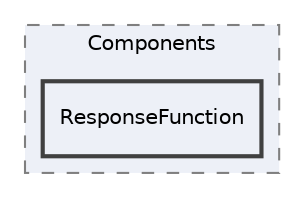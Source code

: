 digraph "Editor/UI/Components/ResponseFunction"
{
 // LATEX_PDF_SIZE
  edge [fontname="Helvetica",fontsize="10",labelfontname="Helvetica",labelfontsize="10"];
  node [fontname="Helvetica",fontsize="10",shape=record];
  compound=true
  subgraph clusterdir_923fa9d008c2aca82a70b1951296c9a0 {
    graph [ bgcolor="#edf0f7", pencolor="grey50", style="filled,dashed,", label="Components", fontname="Helvetica", fontsize="10", URL="dir_923fa9d008c2aca82a70b1951296c9a0.html"]
  dir_d2b791ebd03709448ad30eeef4e94f3a [shape=box, label="ResponseFunction", style="filled,bold,", fillcolor="#edf0f7", color="grey25", URL="dir_d2b791ebd03709448ad30eeef4e94f3a.html"];
  }
}
